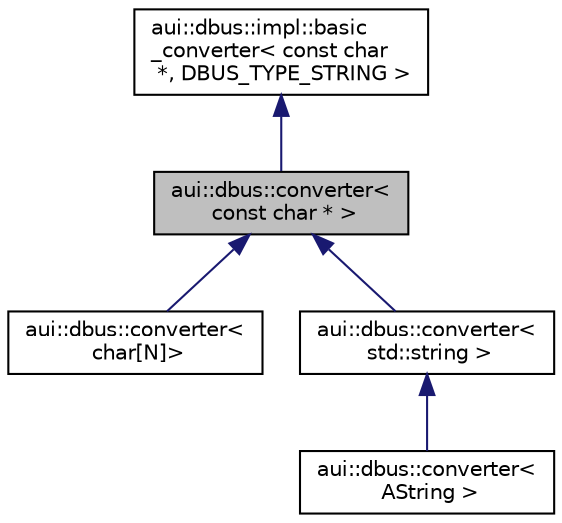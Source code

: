 digraph "aui::dbus::converter&lt; const char * &gt;"
{
 // LATEX_PDF_SIZE
  edge [fontname="Helvetica",fontsize="10",labelfontname="Helvetica",labelfontsize="10"];
  node [fontname="Helvetica",fontsize="10",shape=record];
  Node1 [label="aui::dbus::converter\<\l const char * \>",height=0.2,width=0.4,color="black", fillcolor="grey75", style="filled", fontcolor="black",tooltip=" "];
  Node2 -> Node1 [dir="back",color="midnightblue",fontsize="10",style="solid",fontname="Helvetica"];
  Node2 [label="aui::dbus::impl::basic\l_converter\< const char\l *, DBUS_TYPE_STRING \>",height=0.2,width=0.4,color="black", fillcolor="white", style="filled",URL="$structaui_1_1dbus_1_1impl_1_1basic__converter.html",tooltip=" "];
  Node1 -> Node3 [dir="back",color="midnightblue",fontsize="10",style="solid",fontname="Helvetica"];
  Node3 [label="aui::dbus::converter\<\l char[N]\>",height=0.2,width=0.4,color="black", fillcolor="white", style="filled",URL="$structaui_1_1dbus_1_1converter_3_01char_0fN_0e_4.html",tooltip=" "];
  Node1 -> Node4 [dir="back",color="midnightblue",fontsize="10",style="solid",fontname="Helvetica"];
  Node4 [label="aui::dbus::converter\<\l std::string \>",height=0.2,width=0.4,color="black", fillcolor="white", style="filled",URL="$structaui_1_1dbus_1_1converter_3_01std_1_1string_01_4.html",tooltip=" "];
  Node4 -> Node5 [dir="back",color="midnightblue",fontsize="10",style="solid",fontname="Helvetica"];
  Node5 [label="aui::dbus::converter\<\l AString \>",height=0.2,width=0.4,color="black", fillcolor="white", style="filled",URL="$structaui_1_1dbus_1_1converter_3_01AString_01_4.html",tooltip=" "];
}
